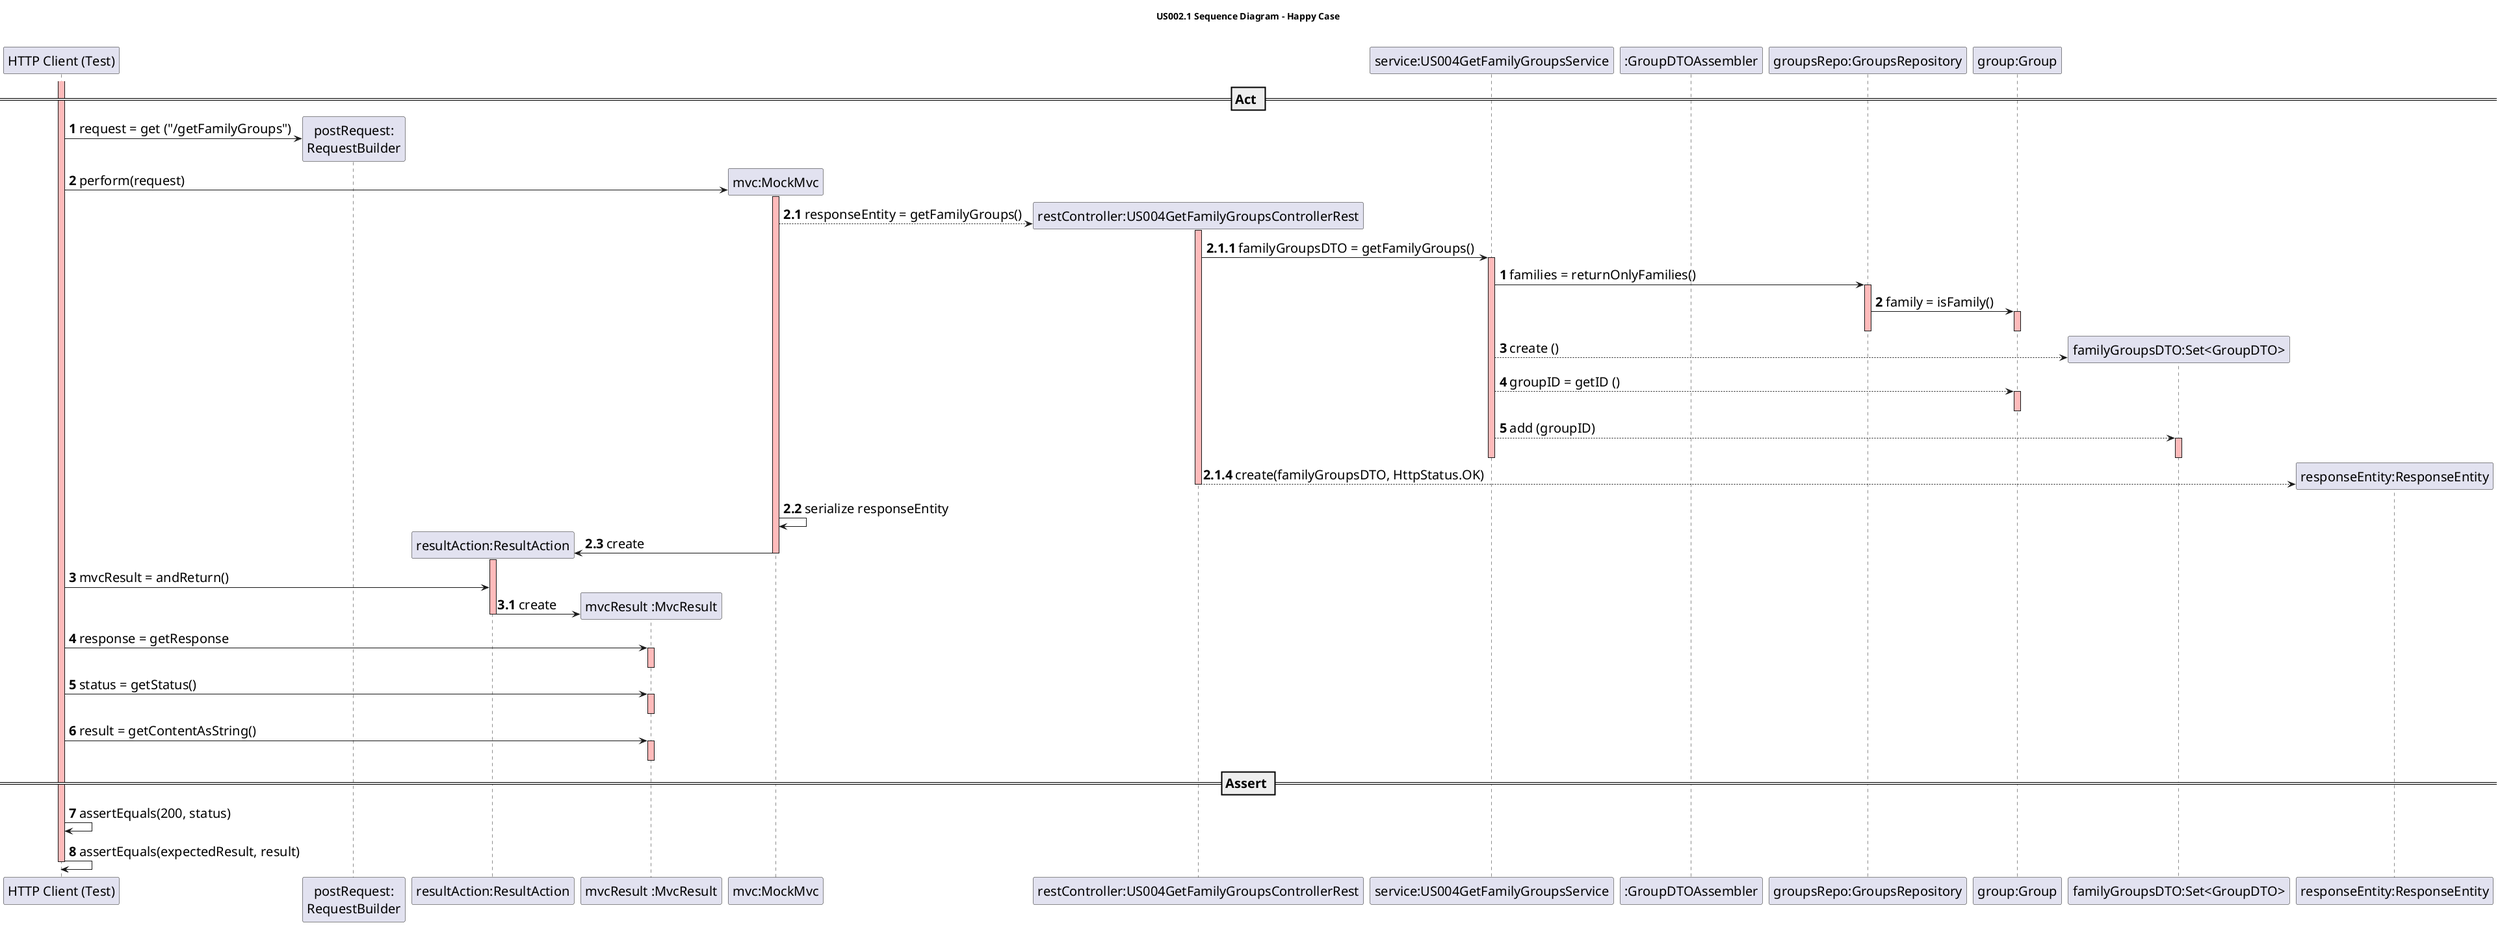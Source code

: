 @startuml

skinparam DefaultFontSize 20

title US002.1 Sequence Diagram - Happy Case

participant "HTTP Client (Test)"
participant "postRequest:\nRequestBuilder"
participant "resultAction:ResultAction"
participant "mvcResult :MvcResult"
participant "mvc:MockMvc"
participant "restController:US004GetFamilyGroupsControllerRest"
participant "service:US004GetFamilyGroupsService"
participant ":GroupDTOAssembler"
participant "groupsRepo:GroupsRepository"


autonumber
activate "HTTP Client (Test)" #FFBBBB

== Act ==

create "postRequest:\nRequestBuilder"
"HTTP Client (Test)" -> "postRequest:\nRequestBuilder" : request = get ("/getFamilyGroups")
create "mvc:MockMvc"
"HTTP Client (Test)" -> "mvc:MockMvc" : perform(request)
activate "mvc:MockMvc"  #FFBBBB

autonumber 2.1
create "restController:US004GetFamilyGroupsControllerRest"
"mvc:MockMvc"-->"restController:US004GetFamilyGroupsControllerRest" :responseEntity = getFamilyGroups()

autonumber 2.1.1
activate "restController:US004GetFamilyGroupsControllerRest" #FFBBBB
"restController:US004GetFamilyGroupsControllerRest" -> "service:US004GetFamilyGroupsService": familyGroupsDTO = getFamilyGroups()
activate "service:US004GetFamilyGroupsService" #FFBBBB

autonumber
"service:US004GetFamilyGroupsService" -> "groupsRepo:GroupsRepository" : families = returnOnlyFamilies()
activate "groupsRepo:GroupsRepository" #FFBBBB

participant "group:Group"




"groupsRepo:GroupsRepository" -> "group:Group" : family = isFamily()
activate "group:Group" #FFBBBB
deactivate "group:Group"
deactivate "groupsRepo:GroupsRepository"
create "familyGroupsDTO:Set<GroupDTO>"
"service:US004GetFamilyGroupsService" --> "familyGroupsDTO:Set<GroupDTO>" : create ()
"service:US004GetFamilyGroupsService" --> "group:Group" : groupID = getID ()
activate "group:Group" #FFBBBB
deactivate "group:Group"
"service:US004GetFamilyGroupsService" --> "familyGroupsDTO:Set<GroupDTO>" : add (groupID)

activate "familyGroupsDTO:Set<GroupDTO>" #FFBBBB
deactivate "familyGroupsDTO:Set<GroupDTO>" #FFBBBB

deactivate "service:US004GetFamilyGroupsService"


autonumber 2.1.4
create "responseEntity:ResponseEntity"
"restController:US004GetFamilyGroupsControllerRest" --> "responseEntity:ResponseEntity": create(familyGroupsDTO, HttpStatus.OK)

deactivate "restController:US004GetFamilyGroupsControllerRest"

autonumber 2.2
"mvc:MockMvc" -> "mvc:MockMvc": serialize responseEntity

autonumber 2.3
create "resultAction:ResultAction"
"mvc:MockMvc" -> "resultAction:ResultAction" : create
activate "resultAction:ResultAction" #FFBBBB
deactivate "mvc:MockMvc"

autonumber 3

"HTTP Client (Test)" -> "resultAction:ResultAction" : mvcResult = andReturn()

create "mvcResult :MvcResult"
autonumber 3.1
"resultAction:ResultAction" -> "mvcResult :MvcResult" : create
deactivate "resultAction:ResultAction"

autonumber 4
"HTTP Client (Test)" -> "mvcResult :MvcResult" : response = getResponse
activate "mvcResult :MvcResult" #FFBBBB
deactivate "mvcResult :MvcResult"

"HTTP Client (Test)" -> "mvcResult :MvcResult" : status = getStatus()
activate "mvcResult :MvcResult" #FFBBBB
deactivate "mvcResult :MvcResult"

"HTTP Client (Test)" -> "mvcResult :MvcResult" : result = getContentAsString()
activate "mvcResult :MvcResult" #FFBBBB
deactivate "mvcResult :MvcResult"

== Assert ==
"HTTP Client (Test)" -> "HTTP Client (Test)" : assertEquals(200, status)
"HTTP Client (Test)" -> "HTTP Client (Test)" : assertEquals(expectedResult, result)
deactivate "HTTP Client (Test)"

@enduml

